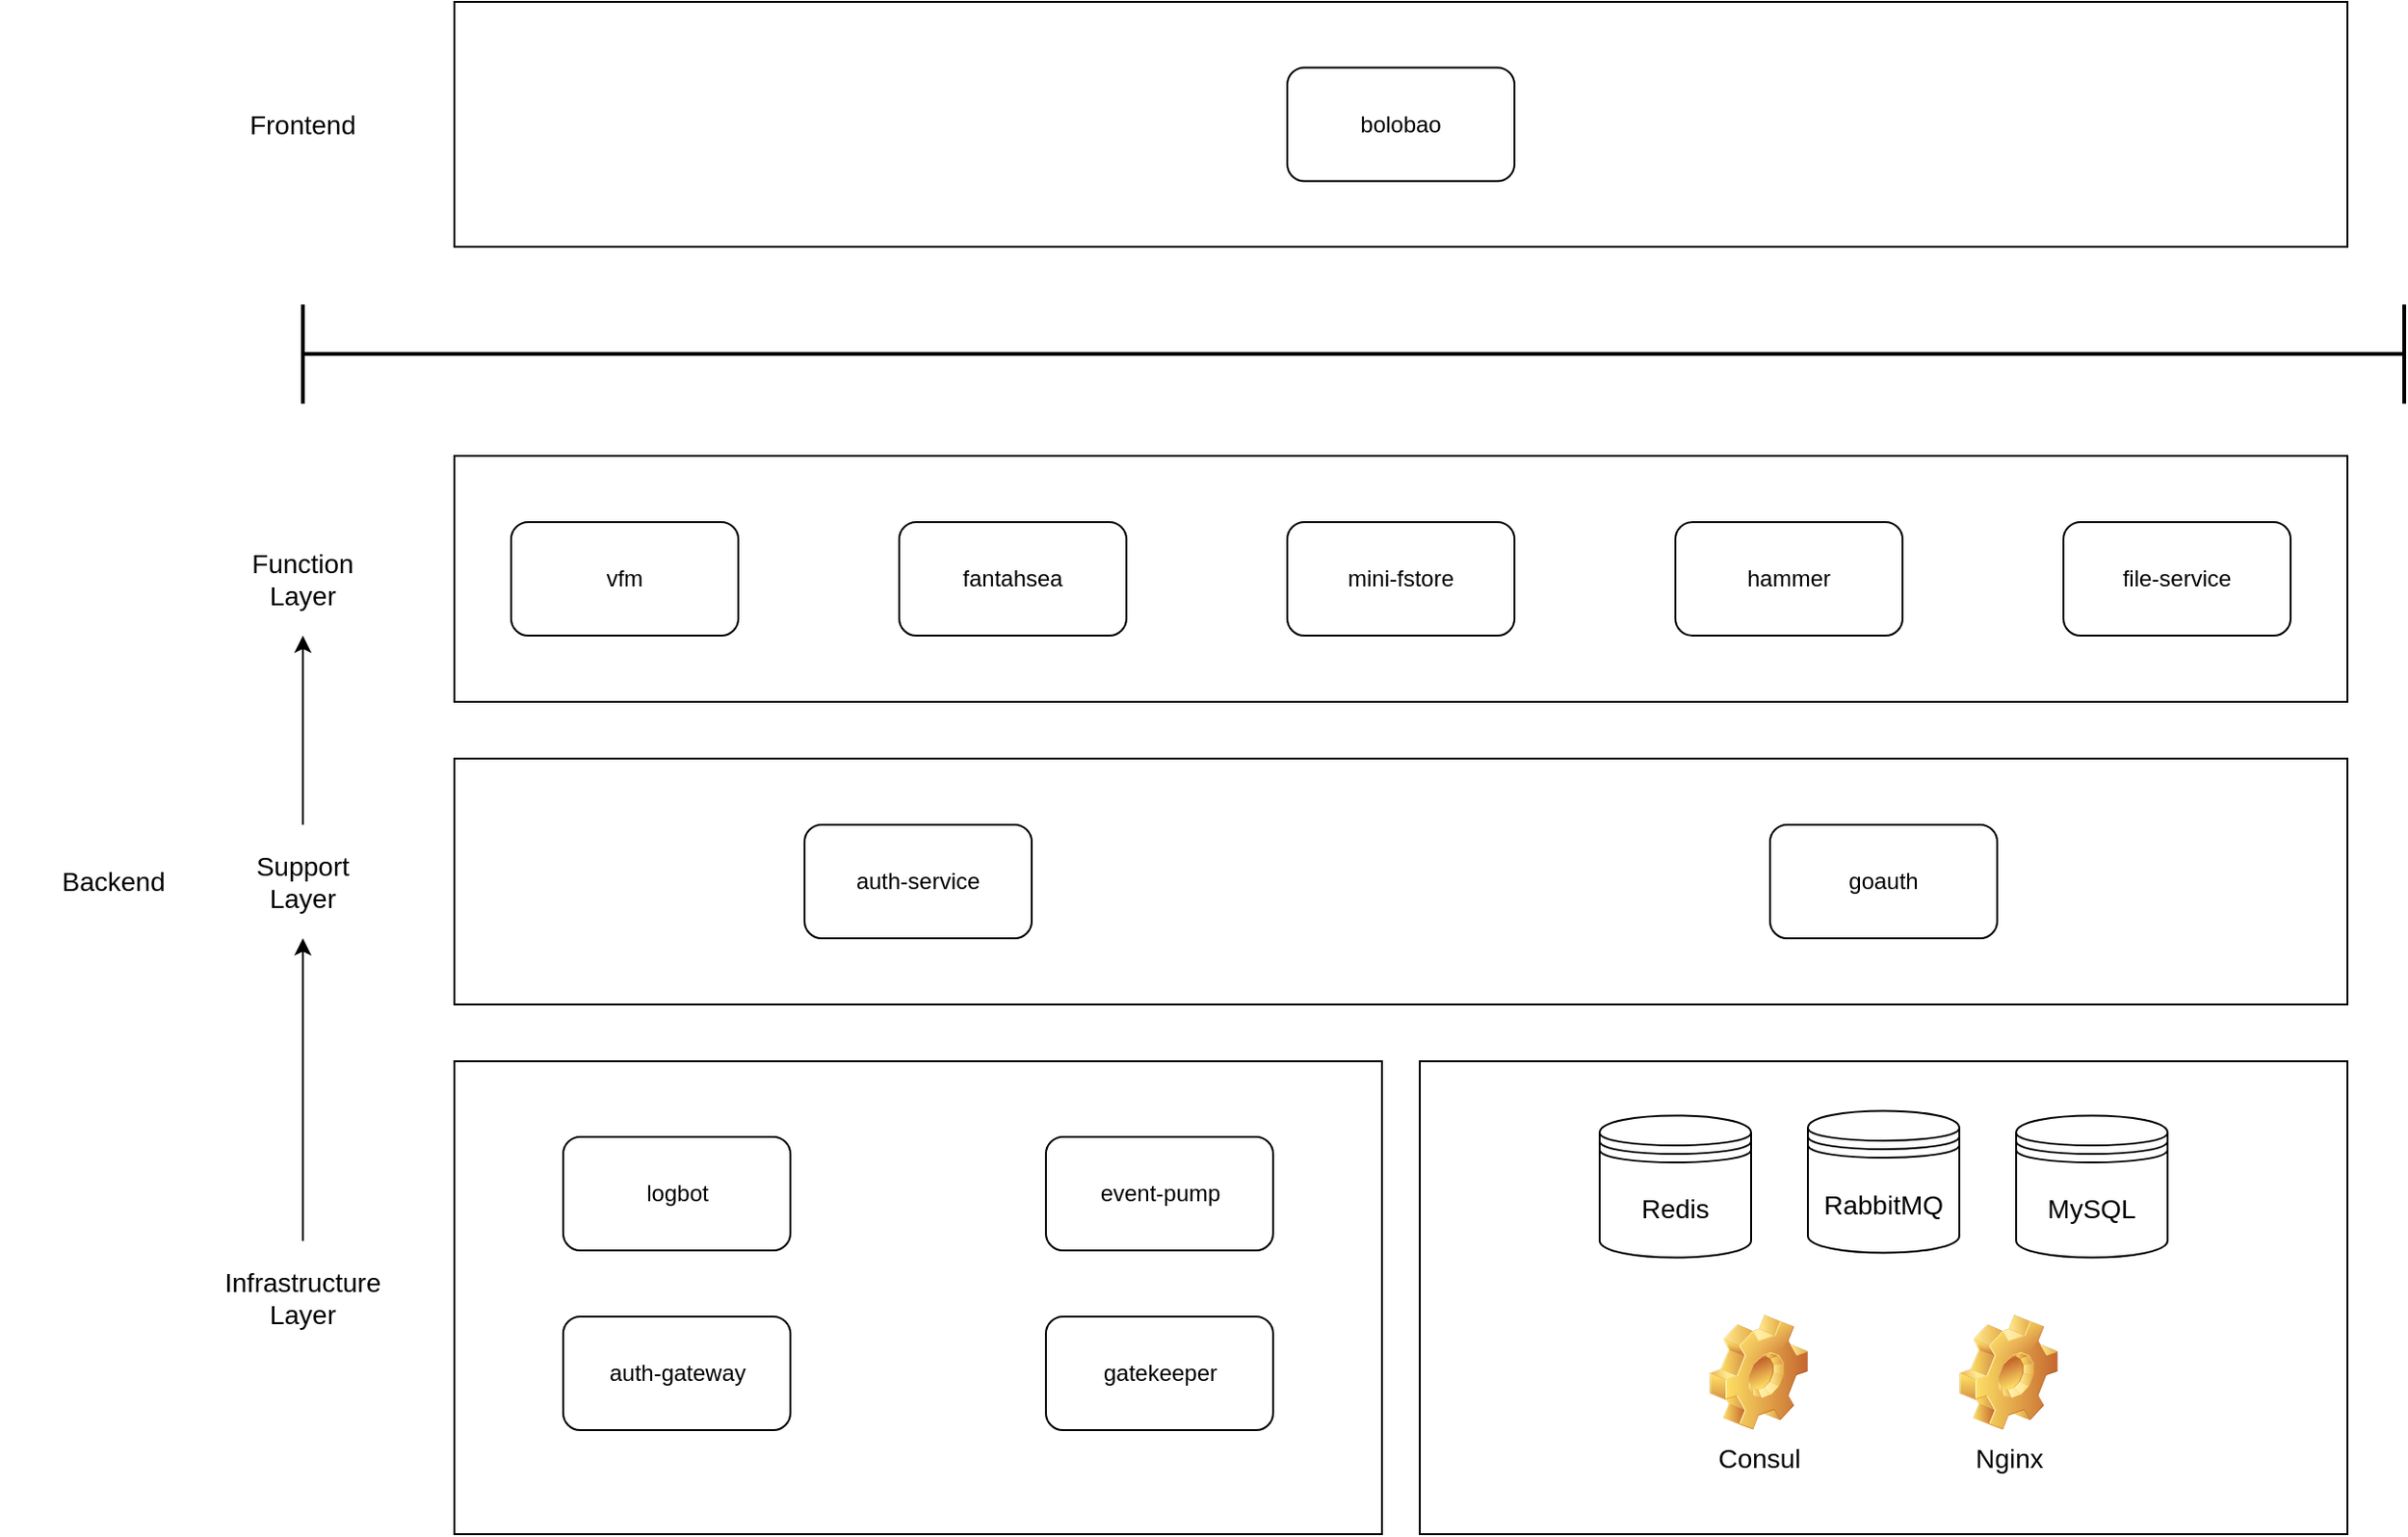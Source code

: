 <mxfile version="15.4.0" type="device"><diagram id="Yvb-fDxfR1r4461D0yjE" name="第 1 页"><mxGraphModel dx="2427" dy="2233" grid="1" gridSize="10" guides="1" tooltips="1" connect="1" arrows="1" fold="1" page="1" pageScale="1" pageWidth="850" pageHeight="1100" math="0" shadow="0"><root><mxCell id="0"/><mxCell id="1" parent="0"/><mxCell id="d9GkHFilR4MSoXzWiy47-14" value="" style="rounded=0;whiteSpace=wrap;html=1;fillColor=none;" vertex="1" parent="1"><mxGeometry x="560" y="250" width="490" height="250" as="geometry"/></mxCell><mxCell id="d9GkHFilR4MSoXzWiy47-1" value="" style="rounded=0;whiteSpace=wrap;html=1;fillColor=none;" vertex="1" parent="1"><mxGeometry x="50" y="250" width="490" height="250" as="geometry"/></mxCell><mxCell id="d9GkHFilR4MSoXzWiy47-4" value="logbot" style="rounded=1;whiteSpace=wrap;html=1;fillColor=none;" vertex="1" parent="1"><mxGeometry x="107.5" y="290" width="120" height="60" as="geometry"/></mxCell><mxCell id="d9GkHFilR4MSoXzWiy47-5" value="gatekeeper" style="rounded=1;whiteSpace=wrap;html=1;fillColor=none;" vertex="1" parent="1"><mxGeometry x="362.5" y="385" width="120" height="60" as="geometry"/></mxCell><mxCell id="d9GkHFilR4MSoXzWiy47-7" value="event-pump" style="rounded=1;whiteSpace=wrap;html=1;fillColor=none;" vertex="1" parent="1"><mxGeometry x="362.5" y="290" width="120" height="60" as="geometry"/></mxCell><mxCell id="d9GkHFilR4MSoXzWiy47-32" value="" style="edgeStyle=orthogonalEdgeStyle;rounded=0;orthogonalLoop=1;jettySize=auto;html=1;fontSize=14;" edge="1" parent="1" source="d9GkHFilR4MSoXzWiy47-8" target="d9GkHFilR4MSoXzWiy47-21"><mxGeometry relative="1" as="geometry"/></mxCell><mxCell id="d9GkHFilR4MSoXzWiy47-8" value="Infrastructure&lt;br style=&quot;font-size: 14px;&quot;&gt;Layer" style="text;html=1;strokeColor=none;fillColor=none;align=center;verticalAlign=middle;whiteSpace=wrap;rounded=0;fontSize=14;" vertex="1" parent="1"><mxGeometry x="-90" y="345" width="120" height="60" as="geometry"/></mxCell><mxCell id="d9GkHFilR4MSoXzWiy47-17" value="" style="rounded=0;whiteSpace=wrap;html=1;fillColor=none;" vertex="1" parent="1"><mxGeometry x="50" y="90" width="1000" height="130" as="geometry"/></mxCell><mxCell id="d9GkHFilR4MSoXzWiy47-18" value="auth-service" style="rounded=1;whiteSpace=wrap;html=1;fillColor=none;" vertex="1" parent="1"><mxGeometry x="235" y="125" width="120" height="60" as="geometry"/></mxCell><mxCell id="d9GkHFilR4MSoXzWiy47-19" value="goauth" style="rounded=1;whiteSpace=wrap;html=1;fillColor=none;" vertex="1" parent="1"><mxGeometry x="745" y="125" width="120" height="60" as="geometry"/></mxCell><mxCell id="d9GkHFilR4MSoXzWiy47-33" value="" style="edgeStyle=orthogonalEdgeStyle;rounded=0;orthogonalLoop=1;jettySize=auto;html=1;fontSize=14;" edge="1" parent="1" source="d9GkHFilR4MSoXzWiy47-21" target="d9GkHFilR4MSoXzWiy47-22"><mxGeometry relative="1" as="geometry"/></mxCell><mxCell id="d9GkHFilR4MSoXzWiy47-21" value="Support&lt;br style=&quot;font-size: 14px&quot;&gt;Layer" style="text;html=1;strokeColor=none;fillColor=none;align=center;verticalAlign=middle;whiteSpace=wrap;rounded=0;fontSize=14;" vertex="1" parent="1"><mxGeometry x="-90" y="125" width="120" height="60" as="geometry"/></mxCell><mxCell id="d9GkHFilR4MSoXzWiy47-22" value="Function&lt;br style=&quot;font-size: 14px&quot;&gt;Layer" style="text;html=1;strokeColor=none;fillColor=none;align=center;verticalAlign=middle;whiteSpace=wrap;rounded=0;fontSize=14;" vertex="1" parent="1"><mxGeometry x="-90" y="-35" width="120" height="60" as="geometry"/></mxCell><mxCell id="d9GkHFilR4MSoXzWiy47-23" value="" style="rounded=0;whiteSpace=wrap;html=1;fillColor=none;" vertex="1" parent="1"><mxGeometry x="50" y="-70" width="1000" height="130" as="geometry"/></mxCell><mxCell id="d9GkHFilR4MSoXzWiy47-24" value="vfm" style="rounded=1;whiteSpace=wrap;html=1;fillColor=none;verticalAlign=middle;align=center;" vertex="1" parent="1"><mxGeometry x="80" y="-35" width="120" height="60" as="geometry"/></mxCell><mxCell id="d9GkHFilR4MSoXzWiy47-25" value="fantahsea" style="rounded=1;whiteSpace=wrap;html=1;fillColor=none;verticalAlign=middle;align=center;" vertex="1" parent="1"><mxGeometry x="285" y="-35" width="120" height="60" as="geometry"/></mxCell><mxCell id="d9GkHFilR4MSoXzWiy47-26" value="mini-fstore" style="rounded=1;whiteSpace=wrap;html=1;fillColor=none;verticalAlign=middle;align=center;" vertex="1" parent="1"><mxGeometry x="490" y="-35" width="120" height="60" as="geometry"/></mxCell><mxCell id="d9GkHFilR4MSoXzWiy47-27" value="hammer" style="rounded=1;whiteSpace=wrap;html=1;fillColor=none;verticalAlign=middle;align=center;" vertex="1" parent="1"><mxGeometry x="695" y="-35" width="120" height="60" as="geometry"/></mxCell><mxCell id="d9GkHFilR4MSoXzWiy47-29" value="auth-gateway" style="rounded=1;whiteSpace=wrap;html=1;fillColor=none;" vertex="1" parent="1"><mxGeometry x="107.5" y="385" width="120" height="60" as="geometry"/></mxCell><mxCell id="d9GkHFilR4MSoXzWiy47-30" value="file-service" style="rounded=1;whiteSpace=wrap;html=1;fillColor=none;verticalAlign=middle;align=center;" vertex="1" parent="1"><mxGeometry x="900" y="-35" width="120" height="60" as="geometry"/></mxCell><mxCell id="d9GkHFilR4MSoXzWiy47-36" value="" style="rounded=0;whiteSpace=wrap;html=1;fillColor=none;" vertex="1" parent="1"><mxGeometry x="50" y="-310" width="1000" height="129.44" as="geometry"/></mxCell><mxCell id="d9GkHFilR4MSoXzWiy47-37" value="bolobao" style="rounded=1;whiteSpace=wrap;html=1;fillColor=none;verticalAlign=middle;align=center;" vertex="1" parent="1"><mxGeometry x="490" y="-275.28" width="120" height="60" as="geometry"/></mxCell><mxCell id="d9GkHFilR4MSoXzWiy47-38" value="Redis" style="shape=datastore;whiteSpace=wrap;html=1;fontSize=14;fillColor=none;align=center;verticalAlign=middle;" vertex="1" parent="1"><mxGeometry x="655" y="278.75" width="80" height="75" as="geometry"/></mxCell><mxCell id="d9GkHFilR4MSoXzWiy47-39" value="Nginx" style="shape=image;html=1;verticalLabelPosition=bottom;verticalAlign=top;imageAspect=1;aspect=fixed;image=img/clipart/Gear_128x128.png;fontSize=14;fillColor=none;" vertex="1" parent="1"><mxGeometry x="845" y="384" width="52" height="61" as="geometry"/></mxCell><mxCell id="d9GkHFilR4MSoXzWiy47-40" value="MySQL" style="shape=datastore;whiteSpace=wrap;html=1;fontSize=14;fillColor=none;align=center;verticalAlign=middle;" vertex="1" parent="1"><mxGeometry x="875" y="278.75" width="80" height="75" as="geometry"/></mxCell><mxCell id="d9GkHFilR4MSoXzWiy47-41" value="RabbitMQ" style="shape=datastore;whiteSpace=wrap;html=1;fontSize=14;fillColor=none;align=center;verticalAlign=middle;" vertex="1" parent="1"><mxGeometry x="765" y="276.25" width="80" height="75" as="geometry"/></mxCell><mxCell id="d9GkHFilR4MSoXzWiy47-42" value="Consul" style="shape=image;html=1;verticalLabelPosition=bottom;verticalAlign=top;imageAspect=1;aspect=fixed;image=img/clipart/Gear_128x128.png;fontSize=14;fillColor=none;" vertex="1" parent="1"><mxGeometry x="713" y="384" width="52" height="61" as="geometry"/></mxCell><mxCell id="d9GkHFilR4MSoXzWiy47-44" value="Frontend" style="text;html=1;strokeColor=none;fillColor=none;align=center;verticalAlign=middle;whiteSpace=wrap;rounded=0;fontSize=14;" vertex="1" parent="1"><mxGeometry x="-90" y="-275.28" width="120" height="60" as="geometry"/></mxCell><mxCell id="d9GkHFilR4MSoXzWiy47-46" value="" style="shape=crossbar;whiteSpace=wrap;html=1;rounded=1;fontSize=14;fillColor=none;align=center;verticalAlign=middle;strokeWidth=2;" vertex="1" parent="1"><mxGeometry x="-30" y="-150" width="1110" height="52.36" as="geometry"/></mxCell><mxCell id="d9GkHFilR4MSoXzWiy47-47" value="Backend" style="text;html=1;strokeColor=none;fillColor=none;align=center;verticalAlign=middle;whiteSpace=wrap;rounded=0;fontSize=14;" vertex="1" parent="1"><mxGeometry x="-190" y="125" width="120" height="60" as="geometry"/></mxCell></root></mxGraphModel></diagram></mxfile>